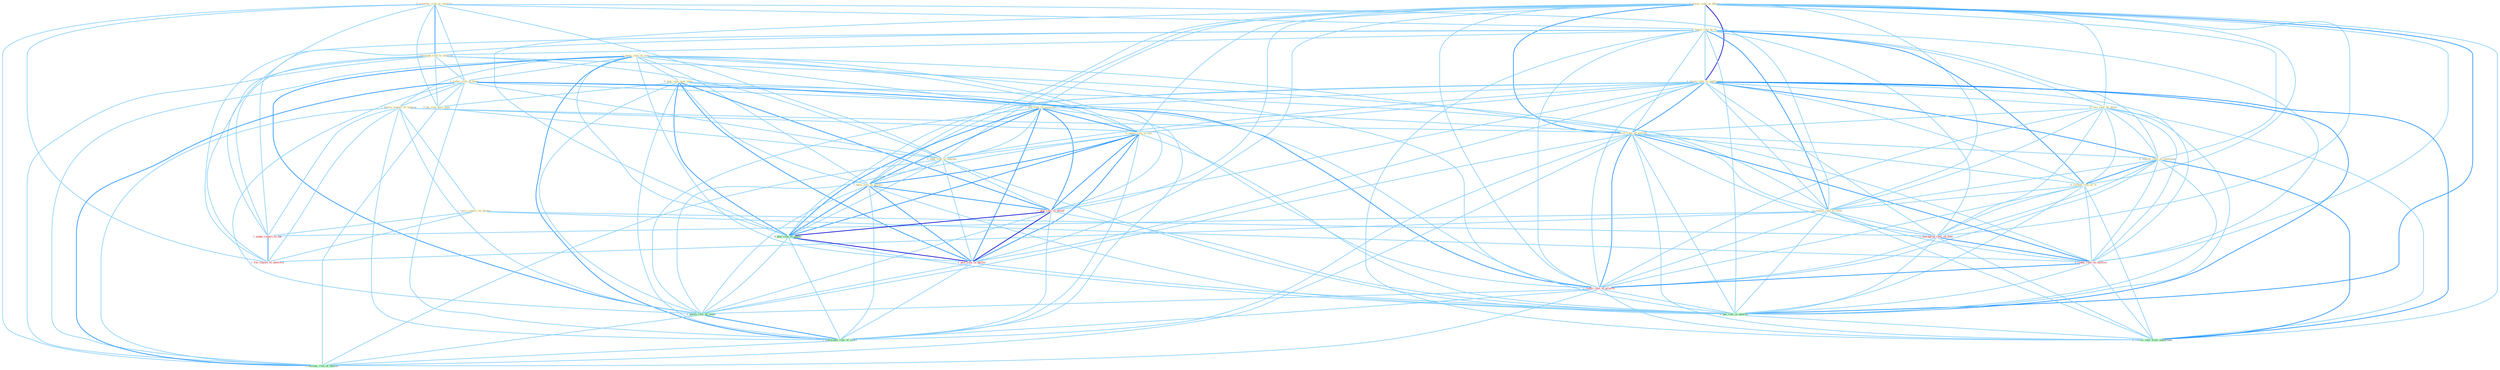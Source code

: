 Graph G{ 
    node
    [shape=polygon,style=filled,width=.5,height=.06,color="#BDFCC9",fixedsize=true,fontsize=4,
    fontcolor="#2f4f4f"];
    {node
    [color="#ffffe0", fontcolor="#8b7d6b"] "0_transfer_risk_to_investor " "1_ignor_role_of_rate " "0_plai_role_over_year " "0_lower_rate_in_effort " "0_boost_rate_to_% " "0_lower_rate_in_entitynam " "1_outweigh_risk_to_environ " "1_reduc_risk_of_have " "0_be_risk_dure_year " "1_follow_report_of_improv " "0_rais_rate_by_point " "1_ban_role_in_assassin " "0_taken_role_in_aid " "1_lower_rate_of_million " "0_take_risk_in_market " "1_have_role_in_assess " "0_improv_rate_at_entitynam " "0_reckon_rate_at_% " "0_return_rate_to_level " "1_carri_report_on_factori "}
{node [color="#fff0f5", fontcolor="#b22222"] "1_downgrad_rate_on_debt " "1_reduc_rate_on_million " "1_plai_role_in_decad " "1_reduc_rate_of_growth " "1_make_report_to_the " "1_plai_role_in_declin " "1_file_report_to_network "}
edge [color="#B0E2FF"];

	"0_transfer_risk_to_investor " -- "0_boost_rate_to_% " [w="1", color="#87cefa" ];
	"0_transfer_risk_to_investor " -- "1_outweigh_risk_to_environ " [w="2", color="#1e90ff" , len=0.8];
	"0_transfer_risk_to_investor " -- "1_reduc_risk_of_have " [w="1", color="#87cefa" ];
	"0_transfer_risk_to_investor " -- "0_be_risk_dure_year " [w="1", color="#87cefa" ];
	"0_transfer_risk_to_investor " -- "0_take_risk_in_market " [w="1", color="#87cefa" ];
	"0_transfer_risk_to_investor " -- "0_return_rate_to_level " [w="1", color="#87cefa" ];
	"0_transfer_risk_to_investor " -- "1_make_report_to_the " [w="1", color="#87cefa" ];
	"0_transfer_risk_to_investor " -- "1_file_report_to_network " [w="1", color="#87cefa" ];
	"0_transfer_risk_to_investor " -- "1_increas_risk_of_default " [w="1", color="#87cefa" ];
	"1_ignor_role_of_rate " -- "0_plai_role_over_year " [w="1", color="#87cefa" ];
	"1_ignor_role_of_rate " -- "1_reduc_risk_of_have " [w="1", color="#87cefa" ];
	"1_ignor_role_of_rate " -- "1_follow_report_of_improv " [w="1", color="#87cefa" ];
	"1_ignor_role_of_rate " -- "1_ban_role_in_assassin " [w="1", color="#87cefa" ];
	"1_ignor_role_of_rate " -- "0_taken_role_in_aid " [w="1", color="#87cefa" ];
	"1_ignor_role_of_rate " -- "1_lower_rate_of_million " [w="1", color="#87cefa" ];
	"1_ignor_role_of_rate " -- "1_have_role_in_assess " [w="1", color="#87cefa" ];
	"1_ignor_role_of_rate " -- "1_plai_role_in_decad " [w="1", color="#87cefa" ];
	"1_ignor_role_of_rate " -- "0_plai_role_in_phase " [w="1", color="#87cefa" ];
	"1_ignor_role_of_rate " -- "1_reduc_rate_of_growth " [w="1", color="#87cefa" ];
	"1_ignor_role_of_rate " -- "1_plai_role_in_declin " [w="1", color="#87cefa" ];
	"1_ignor_role_of_rate " -- "1_pursu_role_of_senat " [w="2", color="#1e90ff" , len=0.8];
	"1_ignor_role_of_rate " -- "1_entitynam_role_of_court " [w="2", color="#1e90ff" , len=0.8];
	"1_ignor_role_of_rate " -- "1_increas_risk_of_default " [w="1", color="#87cefa" ];
	"0_plai_role_over_year " -- "0_be_risk_dure_year " [w="1", color="#87cefa" ];
	"0_plai_role_over_year " -- "1_ban_role_in_assassin " [w="1", color="#87cefa" ];
	"0_plai_role_over_year " -- "0_taken_role_in_aid " [w="1", color="#87cefa" ];
	"0_plai_role_over_year " -- "1_have_role_in_assess " [w="1", color="#87cefa" ];
	"0_plai_role_over_year " -- "1_plai_role_in_decad " [w="2", color="#1e90ff" , len=0.8];
	"0_plai_role_over_year " -- "0_plai_role_in_phase " [w="2", color="#1e90ff" , len=0.8];
	"0_plai_role_over_year " -- "1_plai_role_in_declin " [w="2", color="#1e90ff" , len=0.8];
	"0_plai_role_over_year " -- "1_pursu_role_of_senat " [w="1", color="#87cefa" ];
	"0_plai_role_over_year " -- "1_entitynam_role_of_court " [w="1", color="#87cefa" ];
	"0_lower_rate_in_effort " -- "0_boost_rate_to_% " [w="1", color="#87cefa" ];
	"0_lower_rate_in_effort " -- "0_lower_rate_in_entitynam " [w="3", color="#0000cd" , len=0.6];
	"0_lower_rate_in_effort " -- "0_rais_rate_by_point " [w="1", color="#87cefa" ];
	"0_lower_rate_in_effort " -- "1_ban_role_in_assassin " [w="1", color="#87cefa" ];
	"0_lower_rate_in_effort " -- "0_taken_role_in_aid " [w="1", color="#87cefa" ];
	"0_lower_rate_in_effort " -- "1_lower_rate_of_million " [w="2", color="#1e90ff" , len=0.8];
	"0_lower_rate_in_effort " -- "0_take_risk_in_market " [w="1", color="#87cefa" ];
	"0_lower_rate_in_effort " -- "1_have_role_in_assess " [w="1", color="#87cefa" ];
	"0_lower_rate_in_effort " -- "0_improv_rate_at_entitynam " [w="1", color="#87cefa" ];
	"0_lower_rate_in_effort " -- "0_reckon_rate_at_% " [w="1", color="#87cefa" ];
	"0_lower_rate_in_effort " -- "0_return_rate_to_level " [w="1", color="#87cefa" ];
	"0_lower_rate_in_effort " -- "1_downgrad_rate_on_debt " [w="1", color="#87cefa" ];
	"0_lower_rate_in_effort " -- "1_reduc_rate_on_million " [w="1", color="#87cefa" ];
	"0_lower_rate_in_effort " -- "1_plai_role_in_decad " [w="1", color="#87cefa" ];
	"0_lower_rate_in_effort " -- "0_plai_role_in_phase " [w="1", color="#87cefa" ];
	"0_lower_rate_in_effort " -- "1_reduc_rate_of_growth " [w="1", color="#87cefa" ];
	"0_lower_rate_in_effort " -- "1_plai_role_in_declin " [w="1", color="#87cefa" ];
	"0_lower_rate_in_effort " -- "0_pai_rate_in_quarter " [w="2", color="#1e90ff" , len=0.8];
	"0_lower_rate_in_effort " -- "0_receiv_rate_from_entitynam " [w="1", color="#87cefa" ];
	"0_boost_rate_to_% " -- "0_lower_rate_in_entitynam " [w="1", color="#87cefa" ];
	"0_boost_rate_to_% " -- "1_outweigh_risk_to_environ " [w="1", color="#87cefa" ];
	"0_boost_rate_to_% " -- "0_rais_rate_by_point " [w="1", color="#87cefa" ];
	"0_boost_rate_to_% " -- "1_lower_rate_of_million " [w="1", color="#87cefa" ];
	"0_boost_rate_to_% " -- "0_improv_rate_at_entitynam " [w="1", color="#87cefa" ];
	"0_boost_rate_to_% " -- "0_reckon_rate_at_% " [w="2", color="#1e90ff" , len=0.8];
	"0_boost_rate_to_% " -- "0_return_rate_to_level " [w="2", color="#1e90ff" , len=0.8];
	"0_boost_rate_to_% " -- "1_downgrad_rate_on_debt " [w="1", color="#87cefa" ];
	"0_boost_rate_to_% " -- "1_reduc_rate_on_million " [w="1", color="#87cefa" ];
	"0_boost_rate_to_% " -- "1_reduc_rate_of_growth " [w="1", color="#87cefa" ];
	"0_boost_rate_to_% " -- "1_make_report_to_the " [w="1", color="#87cefa" ];
	"0_boost_rate_to_% " -- "0_pai_rate_in_quarter " [w="1", color="#87cefa" ];
	"0_boost_rate_to_% " -- "1_file_report_to_network " [w="1", color="#87cefa" ];
	"0_boost_rate_to_% " -- "0_receiv_rate_from_entitynam " [w="1", color="#87cefa" ];
	"0_lower_rate_in_entitynam " -- "0_rais_rate_by_point " [w="1", color="#87cefa" ];
	"0_lower_rate_in_entitynam " -- "1_ban_role_in_assassin " [w="1", color="#87cefa" ];
	"0_lower_rate_in_entitynam " -- "0_taken_role_in_aid " [w="1", color="#87cefa" ];
	"0_lower_rate_in_entitynam " -- "1_lower_rate_of_million " [w="2", color="#1e90ff" , len=0.8];
	"0_lower_rate_in_entitynam " -- "0_take_risk_in_market " [w="1", color="#87cefa" ];
	"0_lower_rate_in_entitynam " -- "1_have_role_in_assess " [w="1", color="#87cefa" ];
	"0_lower_rate_in_entitynam " -- "0_improv_rate_at_entitynam " [w="2", color="#1e90ff" , len=0.8];
	"0_lower_rate_in_entitynam " -- "0_reckon_rate_at_% " [w="1", color="#87cefa" ];
	"0_lower_rate_in_entitynam " -- "0_return_rate_to_level " [w="1", color="#87cefa" ];
	"0_lower_rate_in_entitynam " -- "1_downgrad_rate_on_debt " [w="1", color="#87cefa" ];
	"0_lower_rate_in_entitynam " -- "1_reduc_rate_on_million " [w="1", color="#87cefa" ];
	"0_lower_rate_in_entitynam " -- "1_plai_role_in_decad " [w="1", color="#87cefa" ];
	"0_lower_rate_in_entitynam " -- "0_plai_role_in_phase " [w="1", color="#87cefa" ];
	"0_lower_rate_in_entitynam " -- "1_reduc_rate_of_growth " [w="1", color="#87cefa" ];
	"0_lower_rate_in_entitynam " -- "1_plai_role_in_declin " [w="1", color="#87cefa" ];
	"0_lower_rate_in_entitynam " -- "0_pai_rate_in_quarter " [w="2", color="#1e90ff" , len=0.8];
	"0_lower_rate_in_entitynam " -- "0_receiv_rate_from_entitynam " [w="2", color="#1e90ff" , len=0.8];
	"1_outweigh_risk_to_environ " -- "1_reduc_risk_of_have " [w="1", color="#87cefa" ];
	"1_outweigh_risk_to_environ " -- "0_be_risk_dure_year " [w="1", color="#87cefa" ];
	"1_outweigh_risk_to_environ " -- "0_take_risk_in_market " [w="1", color="#87cefa" ];
	"1_outweigh_risk_to_environ " -- "0_return_rate_to_level " [w="1", color="#87cefa" ];
	"1_outweigh_risk_to_environ " -- "1_make_report_to_the " [w="1", color="#87cefa" ];
	"1_outweigh_risk_to_environ " -- "1_file_report_to_network " [w="1", color="#87cefa" ];
	"1_outweigh_risk_to_environ " -- "1_increas_risk_of_default " [w="1", color="#87cefa" ];
	"1_reduc_risk_of_have " -- "0_be_risk_dure_year " [w="1", color="#87cefa" ];
	"1_reduc_risk_of_have " -- "1_follow_report_of_improv " [w="1", color="#87cefa" ];
	"1_reduc_risk_of_have " -- "1_lower_rate_of_million " [w="1", color="#87cefa" ];
	"1_reduc_risk_of_have " -- "0_take_risk_in_market " [w="1", color="#87cefa" ];
	"1_reduc_risk_of_have " -- "1_reduc_rate_on_million " [w="1", color="#87cefa" ];
	"1_reduc_risk_of_have " -- "1_reduc_rate_of_growth " [w="2", color="#1e90ff" , len=0.8];
	"1_reduc_risk_of_have " -- "1_pursu_role_of_senat " [w="1", color="#87cefa" ];
	"1_reduc_risk_of_have " -- "1_entitynam_role_of_court " [w="1", color="#87cefa" ];
	"1_reduc_risk_of_have " -- "1_increas_risk_of_default " [w="2", color="#1e90ff" , len=0.8];
	"0_be_risk_dure_year " -- "0_take_risk_in_market " [w="1", color="#87cefa" ];
	"0_be_risk_dure_year " -- "1_increas_risk_of_default " [w="1", color="#87cefa" ];
	"1_follow_report_of_improv " -- "1_lower_rate_of_million " [w="1", color="#87cefa" ];
	"1_follow_report_of_improv " -- "1_carri_report_on_factori " [w="1", color="#87cefa" ];
	"1_follow_report_of_improv " -- "1_reduc_rate_of_growth " [w="1", color="#87cefa" ];
	"1_follow_report_of_improv " -- "1_make_report_to_the " [w="1", color="#87cefa" ];
	"1_follow_report_of_improv " -- "1_pursu_role_of_senat " [w="1", color="#87cefa" ];
	"1_follow_report_of_improv " -- "1_file_report_to_network " [w="1", color="#87cefa" ];
	"1_follow_report_of_improv " -- "1_entitynam_role_of_court " [w="1", color="#87cefa" ];
	"1_follow_report_of_improv " -- "1_increas_risk_of_default " [w="1", color="#87cefa" ];
	"0_rais_rate_by_point " -- "1_lower_rate_of_million " [w="1", color="#87cefa" ];
	"0_rais_rate_by_point " -- "0_improv_rate_at_entitynam " [w="1", color="#87cefa" ];
	"0_rais_rate_by_point " -- "0_reckon_rate_at_% " [w="1", color="#87cefa" ];
	"0_rais_rate_by_point " -- "0_return_rate_to_level " [w="1", color="#87cefa" ];
	"0_rais_rate_by_point " -- "1_downgrad_rate_on_debt " [w="1", color="#87cefa" ];
	"0_rais_rate_by_point " -- "1_reduc_rate_on_million " [w="1", color="#87cefa" ];
	"0_rais_rate_by_point " -- "1_reduc_rate_of_growth " [w="1", color="#87cefa" ];
	"0_rais_rate_by_point " -- "0_pai_rate_in_quarter " [w="1", color="#87cefa" ];
	"0_rais_rate_by_point " -- "0_receiv_rate_from_entitynam " [w="1", color="#87cefa" ];
	"1_ban_role_in_assassin " -- "0_taken_role_in_aid " [w="2", color="#1e90ff" , len=0.8];
	"1_ban_role_in_assassin " -- "0_take_risk_in_market " [w="1", color="#87cefa" ];
	"1_ban_role_in_assassin " -- "1_have_role_in_assess " [w="2", color="#1e90ff" , len=0.8];
	"1_ban_role_in_assassin " -- "1_plai_role_in_decad " [w="2", color="#1e90ff" , len=0.8];
	"1_ban_role_in_assassin " -- "0_plai_role_in_phase " [w="2", color="#1e90ff" , len=0.8];
	"1_ban_role_in_assassin " -- "1_plai_role_in_declin " [w="2", color="#1e90ff" , len=0.8];
	"1_ban_role_in_assassin " -- "0_pai_rate_in_quarter " [w="1", color="#87cefa" ];
	"1_ban_role_in_assassin " -- "1_pursu_role_of_senat " [w="1", color="#87cefa" ];
	"1_ban_role_in_assassin " -- "1_entitynam_role_of_court " [w="1", color="#87cefa" ];
	"0_taken_role_in_aid " -- "0_take_risk_in_market " [w="1", color="#87cefa" ];
	"0_taken_role_in_aid " -- "1_have_role_in_assess " [w="2", color="#1e90ff" , len=0.8];
	"0_taken_role_in_aid " -- "1_plai_role_in_decad " [w="2", color="#1e90ff" , len=0.8];
	"0_taken_role_in_aid " -- "0_plai_role_in_phase " [w="2", color="#1e90ff" , len=0.8];
	"0_taken_role_in_aid " -- "1_plai_role_in_declin " [w="2", color="#1e90ff" , len=0.8];
	"0_taken_role_in_aid " -- "0_pai_rate_in_quarter " [w="1", color="#87cefa" ];
	"0_taken_role_in_aid " -- "1_pursu_role_of_senat " [w="1", color="#87cefa" ];
	"0_taken_role_in_aid " -- "1_entitynam_role_of_court " [w="1", color="#87cefa" ];
	"1_lower_rate_of_million " -- "0_improv_rate_at_entitynam " [w="1", color="#87cefa" ];
	"1_lower_rate_of_million " -- "0_reckon_rate_at_% " [w="1", color="#87cefa" ];
	"1_lower_rate_of_million " -- "0_return_rate_to_level " [w="1", color="#87cefa" ];
	"1_lower_rate_of_million " -- "1_downgrad_rate_on_debt " [w="1", color="#87cefa" ];
	"1_lower_rate_of_million " -- "1_reduc_rate_on_million " [w="2", color="#1e90ff" , len=0.8];
	"1_lower_rate_of_million " -- "1_reduc_rate_of_growth " [w="2", color="#1e90ff" , len=0.8];
	"1_lower_rate_of_million " -- "0_pai_rate_in_quarter " [w="1", color="#87cefa" ];
	"1_lower_rate_of_million " -- "1_pursu_role_of_senat " [w="1", color="#87cefa" ];
	"1_lower_rate_of_million " -- "1_entitynam_role_of_court " [w="1", color="#87cefa" ];
	"1_lower_rate_of_million " -- "0_receiv_rate_from_entitynam " [w="1", color="#87cefa" ];
	"1_lower_rate_of_million " -- "1_increas_risk_of_default " [w="1", color="#87cefa" ];
	"0_take_risk_in_market " -- "1_have_role_in_assess " [w="1", color="#87cefa" ];
	"0_take_risk_in_market " -- "1_plai_role_in_decad " [w="1", color="#87cefa" ];
	"0_take_risk_in_market " -- "0_plai_role_in_phase " [w="1", color="#87cefa" ];
	"0_take_risk_in_market " -- "1_plai_role_in_declin " [w="1", color="#87cefa" ];
	"0_take_risk_in_market " -- "0_pai_rate_in_quarter " [w="1", color="#87cefa" ];
	"0_take_risk_in_market " -- "1_increas_risk_of_default " [w="1", color="#87cefa" ];
	"1_have_role_in_assess " -- "1_plai_role_in_decad " [w="2", color="#1e90ff" , len=0.8];
	"1_have_role_in_assess " -- "0_plai_role_in_phase " [w="2", color="#1e90ff" , len=0.8];
	"1_have_role_in_assess " -- "1_plai_role_in_declin " [w="2", color="#1e90ff" , len=0.8];
	"1_have_role_in_assess " -- "0_pai_rate_in_quarter " [w="1", color="#87cefa" ];
	"1_have_role_in_assess " -- "1_pursu_role_of_senat " [w="1", color="#87cefa" ];
	"1_have_role_in_assess " -- "1_entitynam_role_of_court " [w="1", color="#87cefa" ];
	"0_improv_rate_at_entitynam " -- "0_reckon_rate_at_% " [w="2", color="#1e90ff" , len=0.8];
	"0_improv_rate_at_entitynam " -- "0_return_rate_to_level " [w="1", color="#87cefa" ];
	"0_improv_rate_at_entitynam " -- "1_downgrad_rate_on_debt " [w="1", color="#87cefa" ];
	"0_improv_rate_at_entitynam " -- "1_reduc_rate_on_million " [w="1", color="#87cefa" ];
	"0_improv_rate_at_entitynam " -- "1_reduc_rate_of_growth " [w="1", color="#87cefa" ];
	"0_improv_rate_at_entitynam " -- "0_pai_rate_in_quarter " [w="1", color="#87cefa" ];
	"0_improv_rate_at_entitynam " -- "0_receiv_rate_from_entitynam " [w="2", color="#1e90ff" , len=0.8];
	"0_reckon_rate_at_% " -- "0_return_rate_to_level " [w="1", color="#87cefa" ];
	"0_reckon_rate_at_% " -- "1_downgrad_rate_on_debt " [w="1", color="#87cefa" ];
	"0_reckon_rate_at_% " -- "1_reduc_rate_on_million " [w="1", color="#87cefa" ];
	"0_reckon_rate_at_% " -- "1_reduc_rate_of_growth " [w="1", color="#87cefa" ];
	"0_reckon_rate_at_% " -- "0_pai_rate_in_quarter " [w="1", color="#87cefa" ];
	"0_reckon_rate_at_% " -- "0_receiv_rate_from_entitynam " [w="1", color="#87cefa" ];
	"0_return_rate_to_level " -- "1_downgrad_rate_on_debt " [w="1", color="#87cefa" ];
	"0_return_rate_to_level " -- "1_reduc_rate_on_million " [w="1", color="#87cefa" ];
	"0_return_rate_to_level " -- "1_reduc_rate_of_growth " [w="1", color="#87cefa" ];
	"0_return_rate_to_level " -- "1_make_report_to_the " [w="1", color="#87cefa" ];
	"0_return_rate_to_level " -- "0_pai_rate_in_quarter " [w="1", color="#87cefa" ];
	"0_return_rate_to_level " -- "1_file_report_to_network " [w="1", color="#87cefa" ];
	"0_return_rate_to_level " -- "0_receiv_rate_from_entitynam " [w="1", color="#87cefa" ];
	"1_carri_report_on_factori " -- "1_downgrad_rate_on_debt " [w="1", color="#87cefa" ];
	"1_carri_report_on_factori " -- "1_reduc_rate_on_million " [w="1", color="#87cefa" ];
	"1_carri_report_on_factori " -- "1_make_report_to_the " [w="1", color="#87cefa" ];
	"1_carri_report_on_factori " -- "1_file_report_to_network " [w="1", color="#87cefa" ];
	"1_downgrad_rate_on_debt " -- "1_reduc_rate_on_million " [w="2", color="#1e90ff" , len=0.8];
	"1_downgrad_rate_on_debt " -- "1_reduc_rate_of_growth " [w="1", color="#87cefa" ];
	"1_downgrad_rate_on_debt " -- "0_pai_rate_in_quarter " [w="1", color="#87cefa" ];
	"1_downgrad_rate_on_debt " -- "0_receiv_rate_from_entitynam " [w="1", color="#87cefa" ];
	"1_reduc_rate_on_million " -- "1_reduc_rate_of_growth " [w="2", color="#1e90ff" , len=0.8];
	"1_reduc_rate_on_million " -- "0_pai_rate_in_quarter " [w="1", color="#87cefa" ];
	"1_reduc_rate_on_million " -- "0_receiv_rate_from_entitynam " [w="1", color="#87cefa" ];
	"1_plai_role_in_decad " -- "0_plai_role_in_phase " [w="3", color="#0000cd" , len=0.6];
	"1_plai_role_in_decad " -- "1_plai_role_in_declin " [w="3", color="#0000cd" , len=0.6];
	"1_plai_role_in_decad " -- "0_pai_rate_in_quarter " [w="1", color="#87cefa" ];
	"1_plai_role_in_decad " -- "1_pursu_role_of_senat " [w="1", color="#87cefa" ];
	"1_plai_role_in_decad " -- "1_entitynam_role_of_court " [w="1", color="#87cefa" ];
	"0_plai_role_in_phase " -- "1_plai_role_in_declin " [w="3", color="#0000cd" , len=0.6];
	"0_plai_role_in_phase " -- "0_pai_rate_in_quarter " [w="1", color="#87cefa" ];
	"0_plai_role_in_phase " -- "1_pursu_role_of_senat " [w="1", color="#87cefa" ];
	"0_plai_role_in_phase " -- "1_entitynam_role_of_court " [w="1", color="#87cefa" ];
	"1_reduc_rate_of_growth " -- "0_pai_rate_in_quarter " [w="1", color="#87cefa" ];
	"1_reduc_rate_of_growth " -- "1_pursu_role_of_senat " [w="1", color="#87cefa" ];
	"1_reduc_rate_of_growth " -- "1_entitynam_role_of_court " [w="1", color="#87cefa" ];
	"1_reduc_rate_of_growth " -- "0_receiv_rate_from_entitynam " [w="1", color="#87cefa" ];
	"1_reduc_rate_of_growth " -- "1_increas_risk_of_default " [w="1", color="#87cefa" ];
	"1_make_report_to_the " -- "1_file_report_to_network " [w="2", color="#1e90ff" , len=0.8];
	"1_plai_role_in_declin " -- "0_pai_rate_in_quarter " [w="1", color="#87cefa" ];
	"1_plai_role_in_declin " -- "1_pursu_role_of_senat " [w="1", color="#87cefa" ];
	"1_plai_role_in_declin " -- "1_entitynam_role_of_court " [w="1", color="#87cefa" ];
	"0_pai_rate_in_quarter " -- "0_receiv_rate_from_entitynam " [w="1", color="#87cefa" ];
	"1_pursu_role_of_senat " -- "1_entitynam_role_of_court " [w="2", color="#1e90ff" , len=0.8];
	"1_pursu_role_of_senat " -- "1_increas_risk_of_default " [w="1", color="#87cefa" ];
	"1_entitynam_role_of_court " -- "1_increas_risk_of_default " [w="1", color="#87cefa" ];
}